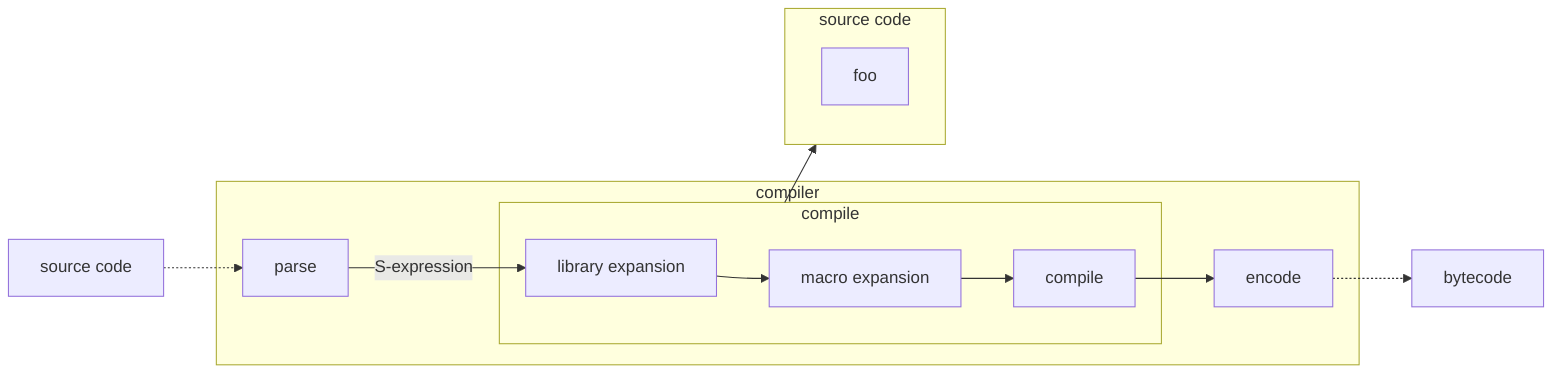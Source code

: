 flowchart LR
  d0[source code] -.-> c1

  subgraph s0[compiler]
    c1[parse] -- S-expression --> c2

    subgraph s1[compile]
      c2[library expansion] --> c3[macro expansion] --> c4[compile]
    end

    c4 --> c5[encode]
  end

  c5 -.-> d1[bytecode]

  s1 --> s2

  subgraph s2[source code]
    foo
  end